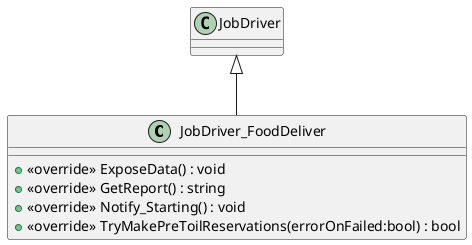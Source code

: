 @startuml
class JobDriver_FoodDeliver {
    + <<override>> ExposeData() : void
    + <<override>> GetReport() : string
    + <<override>> Notify_Starting() : void
    + <<override>> TryMakePreToilReservations(errorOnFailed:bool) : bool
}
JobDriver <|-- JobDriver_FoodDeliver
@enduml
